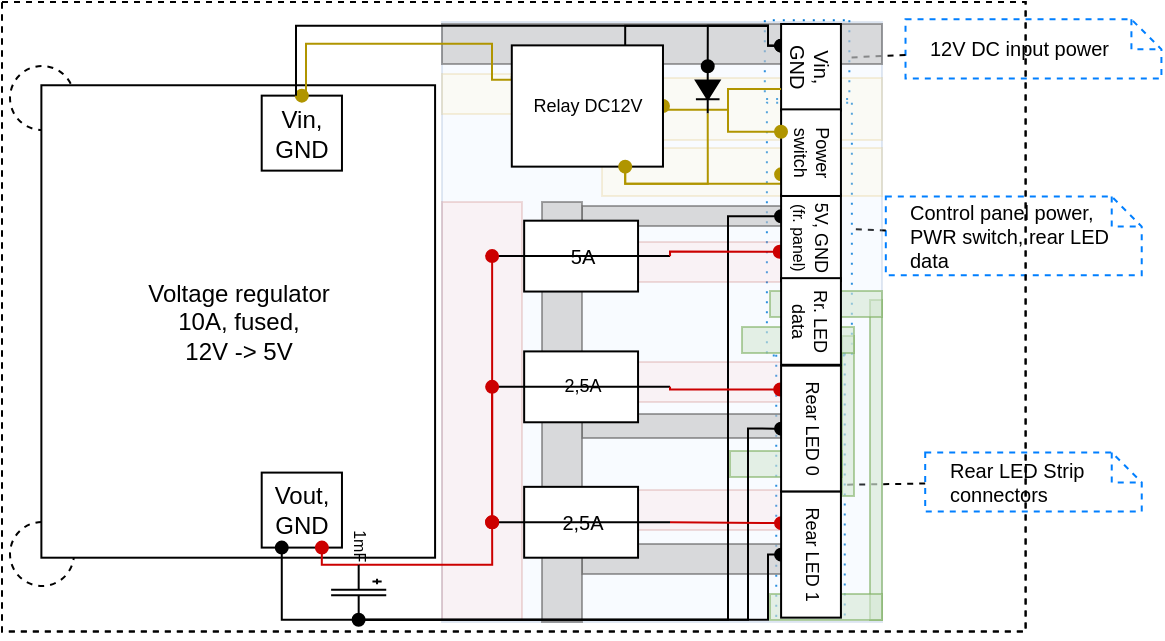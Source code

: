 <mxfile version="11.1.4" type="device"><diagram id="9c2hLpqmmBPukcIzsX5s" name="Page-1"><mxGraphModel dx="1030" dy="589" grid="1" gridSize="10" guides="1" tooltips="1" connect="1" arrows="1" fold="1" page="1" pageScale="1" pageWidth="583" pageHeight="413" math="0" shadow="0"><root><mxCell id="0"/><mxCell id="w2xwYhmTxqfivKCFTQLF-1" value="Labels" style="" parent="0"/><mxCell id="w2xwYhmTxqfivKCFTQLF-2" value="" style="shape=rect;dashed=1;strokeColor=#0079D6;fillColor=none;fontSize=14;fontColor=#0078D7;align=center;html=1;dashPattern=1 4;rotation=90;" parent="w2xwYhmTxqfivKCFTQLF-1" vertex="1"><mxGeometry x="338.64" y="224.22" width="131.22" height="34.25" as="geometry"/></mxCell><mxCell id="w2xwYhmTxqfivKCFTQLF-3" value="" style="edgeStyle=none;endArrow=none;dashed=1;html=1;strokeColor=#000000;entryX=0.5;entryY=0;entryDx=0;entryDy=0;" parent="w2xwYhmTxqfivKCFTQLF-1" source="w2xwYhmTxqfivKCFTQLF-10" target="w2xwYhmTxqfivKCFTQLF-2" edge="1"><mxGeometry x="1" relative="1" as="geometry"><mxPoint x="593.17" y="232.84" as="targetPoint"/><mxPoint x="668.17" y="182.84" as="sourcePoint"/></mxGeometry></mxCell><mxCell id="w2xwYhmTxqfivKCFTQLF-4" value="Control panel power, PWR switch, rear LED data" style="shape=note;size=15;align=left;spacingLeft=10;html=1;whiteSpace=wrap;shadow=0;glass=0;dashed=1;strokeColor=#007FFF;fillColor=none;fontSize=10;" parent="w2xwYhmTxqfivKCFTQLF-1" vertex="1"><mxGeometry x="441.91" y="97.27" width="127.95" height="39.36" as="geometry"/></mxCell><mxCell id="w2xwYhmTxqfivKCFTQLF-5" value="" style="edgeStyle=none;endArrow=none;dashed=1;html=1;strokeColor=#000000;entryX=0.5;entryY=0;entryDx=0;entryDy=0;" parent="w2xwYhmTxqfivKCFTQLF-1" source="w2xwYhmTxqfivKCFTQLF-4" target="w2xwYhmTxqfivKCFTQLF-6" edge="1"><mxGeometry x="1" relative="1" as="geometry"><mxPoint x="494.42" y="280.075" as="targetPoint"/><mxPoint x="575.066" y="204.745" as="sourcePoint"/></mxGeometry></mxCell><mxCell id="w2xwYhmTxqfivKCFTQLF-6" value="" style="shape=rect;dashed=1;strokeColor=#0079D6;fillColor=none;fontSize=14;fontColor=#0078D7;align=center;html=1;dashPattern=1 4;rotation=90;" parent="w2xwYhmTxqfivKCFTQLF-1" vertex="1"><mxGeometry x="340.47" y="92.29" width="126.44" height="42.49" as="geometry"/></mxCell><mxCell id="w2xwYhmTxqfivKCFTQLF-7" value="" style="shape=rect;dashed=1;strokeColor=#0079D6;fillColor=none;fontSize=14;fontColor=#0078D7;align=center;html=1;dashPattern=1 4;rotation=90;" parent="w2xwYhmTxqfivKCFTQLF-1" vertex="1"><mxGeometry x="382.86" y="7.63" width="39.37" height="42.27" as="geometry"/></mxCell><mxCell id="w2xwYhmTxqfivKCFTQLF-8" value="12V DC input power" style="shape=note;size=15;align=left;spacingLeft=10;html=1;whiteSpace=wrap;shadow=0;glass=0;dashed=1;strokeColor=#007FFF;fillColor=none;fontSize=10;" parent="w2xwYhmTxqfivKCFTQLF-1" vertex="1"><mxGeometry x="451.76" y="8.68" width="127.95" height="29.53" as="geometry"/></mxCell><mxCell id="w2xwYhmTxqfivKCFTQLF-9" value="" style="edgeStyle=none;endArrow=none;dashed=1;html=1;strokeColor=#000000;" parent="w2xwYhmTxqfivKCFTQLF-1" source="w2xwYhmTxqfivKCFTQLF-8" target="w2xwYhmTxqfivKCFTQLF-7" edge="1"><mxGeometry x="1" relative="1" as="geometry"><mxPoint x="519.857" y="77.583" as="targetPoint"/><mxPoint x="574.662" y="87.226" as="sourcePoint"/></mxGeometry></mxCell><mxCell id="w2xwYhmTxqfivKCFTQLF-10" value="&lt;div style=&quot;font-size: 10px;&quot;&gt;Rear LED Strip connectors&lt;/div&gt;" style="shape=note;size=15;align=left;spacingLeft=10;html=1;whiteSpace=wrap;shadow=0;glass=0;dashed=1;strokeColor=#007FFF;fillColor=none;fontSize=10;" parent="w2xwYhmTxqfivKCFTQLF-1" vertex="1"><mxGeometry x="461.6" y="225.22" width="108.27" height="29.53" as="geometry"/></mxCell><mxCell id="w2xwYhmTxqfivKCFTQLF-11" value="Package" style="" parent="0"/><mxCell id="w2xwYhmTxqfivKCFTQLF-12" value="" style="rounded=0;whiteSpace=wrap;html=1;shadow=0;glass=0;fillColor=none;dashed=1;movable=1;resizable=1;rotatable=1;deletable=1;editable=1;connectable=1;fontStyle=0" parent="w2xwYhmTxqfivKCFTQLF-11" vertex="1"><mxGeometry width="511.81" height="314.8" as="geometry"/></mxCell><mxCell id="pJbph-uONUVzhGHlIlbg-0" value="" style="ellipse;whiteSpace=wrap;html=1;aspect=fixed;fillColor=none;dashed=1;" parent="w2xwYhmTxqfivKCFTQLF-11" vertex="1"><mxGeometry x="4" y="32" width="32" height="32" as="geometry"/></mxCell><mxCell id="pJbph-uONUVzhGHlIlbg-1" value="" style="ellipse;whiteSpace=wrap;html=1;aspect=fixed;fillColor=none;dashed=1;" parent="w2xwYhmTxqfivKCFTQLF-11" vertex="1"><mxGeometry x="4" y="260" width="32" height="32" as="geometry"/></mxCell><mxCell id="ylSVD6pwRGiZoFg6TNb3-1" value="PCB" style="locked=1;" parent="0"/><mxCell id="ylSVD6pwRGiZoFg6TNb3-2" value="" style="rounded=0;whiteSpace=wrap;html=1;shadow=0;glass=0;fillColor=none;dashed=1;movable=1;resizable=1;rotatable=1;deletable=1;editable=1;connectable=1;fontStyle=0" parent="ylSVD6pwRGiZoFg6TNb3-1" vertex="1"><mxGeometry width="511.81" height="314.8" as="geometry"/></mxCell><mxCell id="ylSVD6pwRGiZoFg6TNb3-3" value="" style="rounded=0;whiteSpace=wrap;html=1;fillColor=#dae8fc;opacity=20;strokeColor=#6c8ebf;" parent="ylSVD6pwRGiZoFg6TNb3-1" vertex="1"><mxGeometry x="220" y="10" width="220" height="300" as="geometry"/></mxCell><mxCell id="ylSVD6pwRGiZoFg6TNb3-4" value="" style="rounded=0;whiteSpace=wrap;html=1;fillColor=#f8cecc;opacity=20;strokeColor=#b85450;" parent="ylSVD6pwRGiZoFg6TNb3-1" vertex="1"><mxGeometry x="220" y="100" width="40" height="209" as="geometry"/></mxCell><mxCell id="ylSVD6pwRGiZoFg6TNb3-5" value="" style="rounded=0;whiteSpace=wrap;html=1;fillColor=#f8cecc;opacity=20;strokeColor=#b85450;" parent="ylSVD6pwRGiZoFg6TNb3-1" vertex="1"><mxGeometry x="300" y="120" width="110" height="20" as="geometry"/></mxCell><mxCell id="ylSVD6pwRGiZoFg6TNb3-6" value="" style="rounded=0;whiteSpace=wrap;html=1;fillColor=#f8cecc;opacity=20;strokeColor=#b85450;" parent="ylSVD6pwRGiZoFg6TNb3-1" vertex="1"><mxGeometry x="300" y="180" width="110" height="20" as="geometry"/></mxCell><mxCell id="ylSVD6pwRGiZoFg6TNb3-7" value="" style="rounded=0;whiteSpace=wrap;html=1;fillColor=#f8cecc;opacity=20;strokeColor=#b85450;" parent="ylSVD6pwRGiZoFg6TNb3-1" vertex="1"><mxGeometry x="300" y="244" width="110" height="20" as="geometry"/></mxCell><mxCell id="ylSVD6pwRGiZoFg6TNb3-8" value="" style="rounded=0;whiteSpace=wrap;html=1;fillColor=#C4C4C4;opacity=60;strokeColor=#666666;fontColor=#333333;" parent="ylSVD6pwRGiZoFg6TNb3-1" vertex="1"><mxGeometry x="290" y="271" width="120" height="15" as="geometry"/></mxCell><mxCell id="ylSVD6pwRGiZoFg6TNb3-9" value="" style="rounded=0;whiteSpace=wrap;html=1;fillColor=#C4C4C4;opacity=60;strokeColor=#666666;fontColor=#333333;" parent="ylSVD6pwRGiZoFg6TNb3-1" vertex="1"><mxGeometry x="290" y="206" width="120" height="12" as="geometry"/></mxCell><mxCell id="ylSVD6pwRGiZoFg6TNb3-10" value="" style="rounded=0;whiteSpace=wrap;html=1;fillColor=#C4C4C4;opacity=60;strokeColor=#666666;fontColor=#333333;" parent="ylSVD6pwRGiZoFg6TNb3-1" vertex="1"><mxGeometry x="290" y="102" width="120" height="10" as="geometry"/></mxCell><mxCell id="ylSVD6pwRGiZoFg6TNb3-11" value="" style="rounded=0;whiteSpace=wrap;html=1;fillColor=#C4C4C4;opacity=60;strokeColor=#666666;fontColor=#333333;" parent="ylSVD6pwRGiZoFg6TNb3-1" vertex="1"><mxGeometry x="270" y="100" width="20" height="210" as="geometry"/></mxCell><mxCell id="ylSVD6pwRGiZoFg6TNb3-12" value="" style="rounded=0;whiteSpace=wrap;html=1;fillColor=#fff2cc;opacity=20;strokeColor=#d6b656;" parent="ylSVD6pwRGiZoFg6TNb3-1" vertex="1"><mxGeometry x="300" y="38" width="140" height="31" as="geometry"/></mxCell><mxCell id="ylSVD6pwRGiZoFg6TNb3-13" value="" style="rounded=0;whiteSpace=wrap;html=1;fillColor=#C4C4C4;opacity=60;strokeColor=#666666;fontColor=#333333;" parent="ylSVD6pwRGiZoFg6TNb3-1" vertex="1"><mxGeometry x="220" y="11" width="220" height="20" as="geometry"/></mxCell><mxCell id="ylSVD6pwRGiZoFg6TNb3-14" value="" style="rounded=0;whiteSpace=wrap;html=1;fillColor=#fff2cc;opacity=20;strokeColor=#d6b656;" parent="ylSVD6pwRGiZoFg6TNb3-1" vertex="1"><mxGeometry x="220" y="36" width="60" height="20" as="geometry"/></mxCell><mxCell id="ylSVD6pwRGiZoFg6TNb3-15" value="" style="rounded=0;whiteSpace=wrap;html=1;fillColor=#fff2cc;opacity=20;strokeColor=#d6b656;" parent="ylSVD6pwRGiZoFg6TNb3-1" vertex="1"><mxGeometry x="300" y="73" width="140" height="24" as="geometry"/></mxCell><mxCell id="ylSVD6pwRGiZoFg6TNb3-17" value="" style="rounded=0;whiteSpace=wrap;html=1;fillColor=#d5e8d4;opacity=60;strokeColor=#82b366;" parent="ylSVD6pwRGiZoFg6TNb3-1" vertex="1"><mxGeometry x="420" y="167" width="6" height="80" as="geometry"/></mxCell><mxCell id="ylSVD6pwRGiZoFg6TNb3-18" value="" style="rounded=0;whiteSpace=wrap;html=1;fillColor=#d5e8d4;opacity=60;strokeColor=#82b366;" parent="ylSVD6pwRGiZoFg6TNb3-1" vertex="1"><mxGeometry x="434" y="149" width="6" height="160" as="geometry"/></mxCell><mxCell id="ylSVD6pwRGiZoFg6TNb3-19" value="" style="rounded=0;whiteSpace=wrap;html=1;fillColor=#d5e8d4;opacity=60;strokeColor=#82b366;" parent="ylSVD6pwRGiZoFg6TNb3-1" vertex="1"><mxGeometry x="384" y="144.5" width="56" height="13" as="geometry"/></mxCell><mxCell id="ylSVD6pwRGiZoFg6TNb3-20" value="" style="rounded=0;whiteSpace=wrap;html=1;fillColor=#d5e8d4;opacity=60;strokeColor=#82b366;" parent="ylSVD6pwRGiZoFg6TNb3-1" vertex="1"><mxGeometry x="384" y="296" width="56" height="13" as="geometry"/></mxCell><mxCell id="ylSVD6pwRGiZoFg6TNb3-21" value="" style="rounded=0;whiteSpace=wrap;html=1;fillColor=#d5e8d4;opacity=60;strokeColor=#82b366;" parent="ylSVD6pwRGiZoFg6TNb3-1" vertex="1"><mxGeometry x="364" y="224.5" width="56" height="13" as="geometry"/></mxCell><mxCell id="ylSVD6pwRGiZoFg6TNb3-22" value="" style="rounded=0;whiteSpace=wrap;html=1;fillColor=#d5e8d4;opacity=60;strokeColor=#82b366;" parent="ylSVD6pwRGiZoFg6TNb3-1" vertex="1"><mxGeometry x="370" y="162.5" width="56" height="13" as="geometry"/></mxCell><mxCell id="w2xwYhmTxqfivKCFTQLF-13" style="" parent="0"/><mxCell id="w2xwYhmTxqfivKCFTQLF-14" value="" style="group" parent="w2xwYhmTxqfivKCFTQLF-13" vertex="1" connectable="0"><mxGeometry x="19.69" y="41.63" width="196.85" height="236.22" as="geometry"/></mxCell><mxCell id="w2xwYhmTxqfivKCFTQLF-15" value="&lt;div&gt;Voltage regulator&lt;/div&gt;&lt;div&gt;10A, fused,&lt;br&gt;&lt;/div&gt;&lt;div&gt;12V -&amp;gt; 5V&lt;/div&gt;" style="rounded=0;whiteSpace=wrap;html=1;" parent="w2xwYhmTxqfivKCFTQLF-14" vertex="1"><mxGeometry width="196.85" height="236.22" as="geometry"/></mxCell><mxCell id="w2xwYhmTxqfivKCFTQLF-16" value="&lt;div&gt;Vin, GND&lt;/div&gt;" style="rounded=0;whiteSpace=wrap;html=1;rotation=0;" parent="w2xwYhmTxqfivKCFTQLF-14" vertex="1"><mxGeometry x="110.16" y="5.19" width="40.13" height="37.5" as="geometry"/></mxCell><mxCell id="w2xwYhmTxqfivKCFTQLF-17" value="&lt;div&gt;Vout, GND&lt;/div&gt;" style="rounded=0;whiteSpace=wrap;html=1;rotation=0;" parent="w2xwYhmTxqfivKCFTQLF-14" vertex="1"><mxGeometry x="110.16" y="193.67" width="40.13" height="37.5" as="geometry"/></mxCell><mxCell id="w2xwYhmTxqfivKCFTQLF-18" value="" style="edgeStyle=orthogonalEdgeStyle;rounded=0;orthogonalLoop=1;jettySize=auto;html=1;endArrow=oval;endFill=1;exitX=0;exitY=0.5;exitDx=0;exitDy=0;fillColor=#f8cecc;strokeColor=#CC0000;entryX=0;entryY=0.5;entryDx=0;entryDy=0;entryPerimeter=0;exitPerimeter=0;" parent="w2xwYhmTxqfivKCFTQLF-13" source="w2xwYhmTxqfivKCFTQLF-47" target="w2xwYhmTxqfivKCFTQLF-33" edge="1"><mxGeometry relative="1" as="geometry"><mxPoint x="225" y="193.84" as="targetPoint"/><Array as="points"><mxPoint x="245" y="281.84"/></Array></mxGeometry></mxCell><mxCell id="w2xwYhmTxqfivKCFTQLF-19" value="" style="edgeStyle=orthogonalEdgeStyle;rounded=0;orthogonalLoop=1;jettySize=auto;html=1;startArrow=oval;startFill=1;endArrow=none;endFill=0;exitX=0.5;exitY=1;exitDx=0;exitDy=0;entryX=1;entryY=0.5;entryDx=0;entryDy=0;entryPerimeter=0;" parent="w2xwYhmTxqfivKCFTQLF-13" source="w2xwYhmTxqfivKCFTQLF-40" target="w2xwYhmTxqfivKCFTQLF-47" edge="1"><mxGeometry relative="1" as="geometry"><mxPoint x="284" y="286.84" as="targetPoint"/><Array as="points"><mxPoint x="373" y="213.84"/><mxPoint x="373" y="308.84"/><mxPoint x="178" y="308.84"/></Array><mxPoint x="334" y="158.84" as="sourcePoint"/></mxGeometry></mxCell><mxCell id="w2xwYhmTxqfivKCFTQLF-20" value="" style="edgeStyle=orthogonalEdgeStyle;rounded=0;orthogonalLoop=1;jettySize=auto;html=1;startArrow=oval;startFill=1;endArrow=none;endFill=0;exitX=0.5;exitY=1;exitDx=0;exitDy=0;entryX=1;entryY=0.5;entryDx=0;entryDy=0;entryPerimeter=0;" parent="w2xwYhmTxqfivKCFTQLF-13" source="w2xwYhmTxqfivKCFTQLF-41" target="w2xwYhmTxqfivKCFTQLF-47" edge="1"><mxGeometry relative="1" as="geometry"><mxPoint x="284" y="286.84" as="targetPoint"/><Array as="points"><mxPoint x="383" y="275.84"/><mxPoint x="383" y="308.84"/><mxPoint x="178" y="308.84"/></Array></mxGeometry></mxCell><mxCell id="w2xwYhmTxqfivKCFTQLF-21" value="" style="edgeStyle=orthogonalEdgeStyle;rounded=0;orthogonalLoop=1;jettySize=auto;html=1;startArrow=oval;startFill=1;endArrow=oval;endFill=1;exitX=0.25;exitY=1;exitDx=0;exitDy=0;entryX=1;entryY=0.5;entryDx=0;entryDy=0;entryPerimeter=0;" parent="w2xwYhmTxqfivKCFTQLF-13" source="w2xwYhmTxqfivKCFTQLF-42" target="w2xwYhmTxqfivKCFTQLF-47" edge="1"><mxGeometry relative="1" as="geometry"><mxPoint x="284" y="286.84" as="targetPoint"/><Array as="points"><mxPoint x="363" y="106.84"/><mxPoint x="363" y="308.84"/><mxPoint x="178" y="308.84"/></Array></mxGeometry></mxCell><mxCell id="w2xwYhmTxqfivKCFTQLF-22" value="" style="edgeStyle=orthogonalEdgeStyle;rounded=0;orthogonalLoop=1;jettySize=auto;html=1;endArrow=oval;endFill=1;fontSize=10;fillColor=#e3c800;strokeColor=#B09500;entryX=1;entryY=0.5;entryDx=0;entryDy=0;exitX=0.75;exitY=1;exitDx=0;exitDy=0;" parent="w2xwYhmTxqfivKCFTQLF-13" source="w2xwYhmTxqfivKCFTQLF-39" target="w2xwYhmTxqfivKCFTQLF-26" edge="1"><mxGeometry relative="1" as="geometry"><mxPoint x="596.91" y="129.79" as="sourcePoint"/><mxPoint x="590" y="178.84" as="targetPoint"/><Array as="points"><mxPoint x="363" y="43.84"/><mxPoint x="363" y="53.84"/></Array></mxGeometry></mxCell><mxCell id="w2xwYhmTxqfivKCFTQLF-23" style="edgeStyle=orthogonalEdgeStyle;rounded=0;orthogonalLoop=1;jettySize=auto;html=1;entryX=0.25;entryY=1;entryDx=0;entryDy=0;endArrow=oval;endFill=1;strokeColor=#000000;fontSize=10;exitX=0.75;exitY=0;exitDx=0;exitDy=0;" parent="w2xwYhmTxqfivKCFTQLF-13" source="w2xwYhmTxqfivKCFTQLF-26" target="w2xwYhmTxqfivKCFTQLF-39" edge="1"><mxGeometry relative="1" as="geometry"><mxPoint x="570" y="182.06" as="sourcePoint"/><Array as="points"><mxPoint x="312" y="11.84"/><mxPoint x="383" y="11.84"/><mxPoint x="383" y="21.84"/></Array></mxGeometry></mxCell><mxCell id="w2xwYhmTxqfivKCFTQLF-24" style="edgeStyle=orthogonalEdgeStyle;rounded=0;orthogonalLoop=1;jettySize=auto;html=1;exitX=0;exitY=0.25;exitDx=0;exitDy=0;entryX=0.5;entryY=0;entryDx=0;entryDy=0;endArrow=oval;endFill=1;fontSize=10;fillColor=#e3c800;strokeColor=#B09500;" parent="w2xwYhmTxqfivKCFTQLF-13" source="w2xwYhmTxqfivKCFTQLF-26" target="w2xwYhmTxqfivKCFTQLF-16" edge="1"><mxGeometry relative="1" as="geometry"><Array as="points"><mxPoint x="245" y="38.84"/><mxPoint x="245" y="20.84"/><mxPoint x="152" y="20.84"/><mxPoint x="152" y="46.84"/></Array></mxGeometry></mxCell><mxCell id="w2xwYhmTxqfivKCFTQLF-25" style="edgeStyle=orthogonalEdgeStyle;rounded=0;orthogonalLoop=1;jettySize=auto;html=1;entryX=0.25;entryY=1;entryDx=0;entryDy=0;endArrow=oval;endFill=1;strokeColor=#000000;fontSize=10;" parent="w2xwYhmTxqfivKCFTQLF-13" source="w2xwYhmTxqfivKCFTQLF-16" target="w2xwYhmTxqfivKCFTQLF-39" edge="1"><mxGeometry relative="1" as="geometry"><mxPoint x="304" y="34.37" as="sourcePoint"/><Array as="points"><mxPoint x="147" y="11.84"/><mxPoint x="383" y="11.84"/><mxPoint x="383" y="21.84"/></Array></mxGeometry></mxCell><mxCell id="w2xwYhmTxqfivKCFTQLF-26" value="Relay DC12V" style="rounded=0;whiteSpace=wrap;html=1;rotation=0;fontSize=9;" parent="w2xwYhmTxqfivKCFTQLF-13" vertex="1"><mxGeometry x="254.9" y="21.69" width="75.59" height="60.63" as="geometry"/></mxCell><mxCell id="w2xwYhmTxqfivKCFTQLF-27" value="" style="edgeStyle=orthogonalEdgeStyle;rounded=0;orthogonalLoop=1;jettySize=auto;html=1;endArrow=oval;endFill=1;fontSize=10;fillColor=#e3c800;strokeColor=#B09500;entryX=0.75;entryY=1;entryDx=0;entryDy=0;exitX=0.75;exitY=1;exitDx=0;exitDy=0;" parent="w2xwYhmTxqfivKCFTQLF-13" source="w2xwYhmTxqfivKCFTQLF-26" target="w2xwYhmTxqfivKCFTQLF-43" edge="1"><mxGeometry relative="1" as="geometry"><mxPoint x="314" y="99.84" as="sourcePoint"/><mxPoint x="598.407" y="434.905" as="targetPoint"/><Array as="points"><mxPoint x="312" y="90.84"/><mxPoint x="389" y="90.84"/></Array></mxGeometry></mxCell><mxCell id="w2xwYhmTxqfivKCFTQLF-28" style="edgeStyle=orthogonalEdgeStyle;rounded=0;orthogonalLoop=1;jettySize=auto;html=1;exitX=0;exitY=0.5;exitDx=0;exitDy=0;exitPerimeter=0;startArrow=oval;startFill=1;endArrow=none;endFill=0;strokeColor=#000000;fontSize=9;entryX=0.25;entryY=1;entryDx=0;entryDy=0;" parent="w2xwYhmTxqfivKCFTQLF-13" source="w2xwYhmTxqfivKCFTQLF-29" target="w2xwYhmTxqfivKCFTQLF-39" edge="1"><mxGeometry relative="1" as="geometry"><Array as="points"><mxPoint x="353" y="11.84"/><mxPoint x="383" y="11.84"/><mxPoint x="383" y="21.84"/></Array></mxGeometry></mxCell><mxCell id="w2xwYhmTxqfivKCFTQLF-29" value="" style="pointerEvents=1;fillColor=#000000;verticalLabelPosition=bottom;shadow=0;dashed=0;align=center;html=1;verticalAlign=top;shape=mxgraph.electrical.diodes.diode;fontSize=8;flipH=1;rotation=-90;" parent="w2xwYhmTxqfivKCFTQLF-13" vertex="1"><mxGeometry x="341.05" y="38.03" width="23.622" height="11.811" as="geometry"/></mxCell><mxCell id="w2xwYhmTxqfivKCFTQLF-30" value="" style="edgeStyle=orthogonalEdgeStyle;rounded=0;orthogonalLoop=1;jettySize=auto;html=1;endArrow=oval;endFill=1;fontSize=10;fillColor=#e3c800;strokeColor=#B09500;entryX=0.75;entryY=1;entryDx=0;entryDy=0;exitX=1;exitY=0.5;exitDx=0;exitDy=0;exitPerimeter=0;" parent="w2xwYhmTxqfivKCFTQLF-13" source="w2xwYhmTxqfivKCFTQLF-29" target="w2xwYhmTxqfivKCFTQLF-26" edge="1"><mxGeometry relative="1" as="geometry"><mxPoint x="599" y="191.84" as="sourcePoint"/><mxPoint x="530.493" y="204.598" as="targetPoint"/><Array as="points"><mxPoint x="353" y="90.84"/><mxPoint x="312" y="90.84"/></Array></mxGeometry></mxCell><mxCell id="w2xwYhmTxqfivKCFTQLF-31" value="&lt;div style=&quot;font-size: 10px;&quot;&gt;5A&lt;/div&gt;" style="pointerEvents=1;verticalLabelPosition=middle;shadow=0;dashed=0;align=center;fillColor=#ffffff;html=1;verticalAlign=middle;strokeWidth=1;shape=mxgraph.electrical.miscellaneous.fuse_2;rotation=0;labelPosition=center;fontSize=10;" parent="w2xwYhmTxqfivKCFTQLF-13" vertex="1"><mxGeometry x="245.065" y="109.34" width="88.976" height="35.433" as="geometry"/></mxCell><mxCell id="w2xwYhmTxqfivKCFTQLF-32" value="2,5A" style="pointerEvents=1;verticalLabelPosition=middle;shadow=0;dashed=0;align=center;fillColor=#ffffff;html=1;verticalAlign=middle;strokeWidth=1;shape=mxgraph.electrical.miscellaneous.fuse_2;rotation=0;fontSize=9;labelPosition=center;" parent="w2xwYhmTxqfivKCFTQLF-13" vertex="1"><mxGeometry x="245.065" y="174.7" width="88.976" height="35.433" as="geometry"/></mxCell><mxCell id="w2xwYhmTxqfivKCFTQLF-33" value="2,5A" style="pointerEvents=1;verticalLabelPosition=middle;shadow=0;dashed=0;align=center;fillColor=#ffffff;html=1;verticalAlign=middle;strokeWidth=1;shape=mxgraph.electrical.miscellaneous.fuse_2;rotation=0;fontSize=10;labelPosition=center;" parent="w2xwYhmTxqfivKCFTQLF-13" vertex="1"><mxGeometry x="245.065" y="242.42" width="88.976" height="35.433" as="geometry"/></mxCell><mxCell id="w2xwYhmTxqfivKCFTQLF-34" value="" style="endArrow=oval;html=1;exitX=0;exitY=0.5;exitDx=0;exitDy=0;exitPerimeter=0;entryX=0;entryY=0.5;entryDx=0;entryDy=0;entryPerimeter=0;startArrow=oval;startFill=1;endFill=1;strokeColor=#CC0000;" parent="w2xwYhmTxqfivKCFTQLF-13" source="w2xwYhmTxqfivKCFTQLF-31" target="w2xwYhmTxqfivKCFTQLF-33" edge="1"><mxGeometry width="50" height="50" relative="1" as="geometry"><mxPoint x="313.745" y="267.96" as="sourcePoint"/><mxPoint x="323.745" y="258.96" as="targetPoint"/><Array as="points"/></mxGeometry></mxCell><mxCell id="w2xwYhmTxqfivKCFTQLF-35" value="" style="edgeStyle=orthogonalEdgeStyle;rounded=0;orthogonalLoop=1;jettySize=auto;html=1;startArrow=oval;startFill=1;endArrow=none;endFill=0;exitX=0.189;exitY=1.014;exitDx=0;exitDy=0;entryX=1;entryY=0.5;entryDx=0;entryDy=0;entryPerimeter=0;strokeColor=#CC0000;exitPerimeter=0;" parent="w2xwYhmTxqfivKCFTQLF-13" source="w2xwYhmTxqfivKCFTQLF-40" target="w2xwYhmTxqfivKCFTQLF-32" edge="1"><mxGeometry relative="1" as="geometry"><mxPoint x="306.745" y="119.64" as="targetPoint"/><mxPoint x="415.745" y="120.64" as="sourcePoint"/><Array as="points"><mxPoint x="334" y="193.84"/></Array></mxGeometry></mxCell><mxCell id="w2xwYhmTxqfivKCFTQLF-36" value="" style="endArrow=oval;html=1;exitX=0;exitY=0.5;exitDx=0;exitDy=0;exitPerimeter=0;entryX=0;entryY=0.5;entryDx=0;entryDy=0;entryPerimeter=0;endFill=1;strokeColor=#CC0000;" parent="w2xwYhmTxqfivKCFTQLF-13" source="w2xwYhmTxqfivKCFTQLF-33" target="w2xwYhmTxqfivKCFTQLF-32" edge="1"><mxGeometry width="50" height="50" relative="1" as="geometry"><mxPoint x="325.745" y="194.96" as="sourcePoint"/><mxPoint x="275.745" y="144.96" as="targetPoint"/></mxGeometry></mxCell><mxCell id="w2xwYhmTxqfivKCFTQLF-37" value="" style="edgeStyle=orthogonalEdgeStyle;rounded=0;orthogonalLoop=1;jettySize=auto;html=1;startArrow=oval;startFill=1;endArrow=none;endFill=0;entryX=1;entryY=0.5;entryDx=0;entryDy=0;entryPerimeter=0;strokeColor=#CC0000;exitX=0.25;exitY=1;exitDx=0;exitDy=0;" parent="w2xwYhmTxqfivKCFTQLF-13" source="w2xwYhmTxqfivKCFTQLF-41" target="w2xwYhmTxqfivKCFTQLF-33" edge="1"><mxGeometry relative="1" as="geometry"><mxPoint x="387.721" y="229.257" as="targetPoint"/><Array as="points"><mxPoint x="334" y="260.84"/></Array><mxPoint x="394.745" y="183.64" as="sourcePoint"/></mxGeometry></mxCell><mxCell id="w2xwYhmTxqfivKCFTQLF-38" style="edgeStyle=orthogonalEdgeStyle;rounded=0;orthogonalLoop=1;jettySize=auto;html=1;entryX=0.66;entryY=1.022;entryDx=0;entryDy=0;endArrow=oval;endFill=1;strokeColor=#CC0000;exitX=1;exitY=0.5;exitDx=0;exitDy=0;exitPerimeter=0;entryPerimeter=0;" parent="w2xwYhmTxqfivKCFTQLF-13" source="w2xwYhmTxqfivKCFTQLF-31" target="w2xwYhmTxqfivKCFTQLF-42" edge="1"><mxGeometry relative="1" as="geometry"><Array as="points"><mxPoint x="334" y="124.84"/></Array><mxPoint x="363" y="119.84" as="sourcePoint"/></mxGeometry></mxCell><mxCell id="w2xwYhmTxqfivKCFTQLF-39" value="&lt;div style=&quot;font-size: 10px;&quot;&gt;Vin, GND&lt;/div&gt;" style="rounded=0;whiteSpace=wrap;html=1;rotation=90;fontSize=10;" parent="w2xwYhmTxqfivKCFTQLF-13" vertex="1"><mxGeometry x="382.85" y="17.69" width="43.307" height="29.921" as="geometry"/></mxCell><mxCell id="w2xwYhmTxqfivKCFTQLF-40" value="Rear LED 0" style="rounded=0;whiteSpace=wrap;html=1;rotation=90;fontSize=9;" parent="w2xwYhmTxqfivKCFTQLF-13" vertex="1"><mxGeometry x="373.007" y="198.36" width="62.992" height="29.921" as="geometry"/></mxCell><mxCell id="w2xwYhmTxqfivKCFTQLF-41" value="Rear LED 1" style="rounded=0;whiteSpace=wrap;html=1;rotation=90;fontSize=9;" parent="w2xwYhmTxqfivKCFTQLF-13" vertex="1"><mxGeometry x="373.007" y="261.36" width="62.992" height="29.921" as="geometry"/></mxCell><mxCell id="w2xwYhmTxqfivKCFTQLF-42" value="&lt;font style=&quot;font-size: 9px&quot;&gt;5V, GND&lt;/font&gt; &lt;font style=&quot;font-size: 8px&quot;&gt;(fr. panel)&lt;/font&gt;" style="rounded=0;whiteSpace=wrap;html=1;rotation=90;fontSize=9;" parent="w2xwYhmTxqfivKCFTQLF-13" vertex="1"><mxGeometry x="382.85" y="102.96" width="43.307" height="29.921" as="geometry"/></mxCell><mxCell id="w2xwYhmTxqfivKCFTQLF-43" value="Power switch" style="rounded=0;whiteSpace=wrap;html=1;rotation=90;fontSize=9;" parent="w2xwYhmTxqfivKCFTQLF-13" vertex="1"><mxGeometry x="382.85" y="60.377" width="43.307" height="29.921" as="geometry"/></mxCell><mxCell id="w2xwYhmTxqfivKCFTQLF-44" value="" style="edgeStyle=orthogonalEdgeStyle;rounded=0;orthogonalLoop=1;jettySize=auto;html=1;endArrow=oval;endFill=1;fontSize=10;fillColor=#e3c800;strokeColor=#B09500;exitX=0.75;exitY=1;exitDx=0;exitDy=0;entryX=0.25;entryY=1;entryDx=0;entryDy=0;" parent="w2xwYhmTxqfivKCFTQLF-13" source="w2xwYhmTxqfivKCFTQLF-39" target="w2xwYhmTxqfivKCFTQLF-43" edge="1"><mxGeometry relative="1" as="geometry"><mxPoint x="395.438" y="270.427" as="sourcePoint"/><mxPoint x="507.663" y="45.764" as="targetPoint"/><Array as="points"><mxPoint x="363" y="43.84"/><mxPoint x="363" y="64.84"/><mxPoint x="389" y="64.84"/></Array></mxGeometry></mxCell><mxCell id="w2xwYhmTxqfivKCFTQLF-45" value="Rr. LED data" style="rounded=0;whiteSpace=wrap;html=1;rotation=90;fontSize=9;" parent="w2xwYhmTxqfivKCFTQLF-13" vertex="1"><mxGeometry x="382.85" y="144.777" width="43.307" height="29.921" as="geometry"/></mxCell><mxCell id="w2xwYhmTxqfivKCFTQLF-46" value="" style="edgeStyle=orthogonalEdgeStyle;rounded=0;orthogonalLoop=1;jettySize=auto;html=1;endArrow=oval;endFill=1;exitX=0;exitY=0.5;exitDx=0;exitDy=0;fillColor=#f8cecc;strokeColor=#CC0000;exitPerimeter=0;entryX=0.75;entryY=1;entryDx=0;entryDy=0;" parent="w2xwYhmTxqfivKCFTQLF-13" source="w2xwYhmTxqfivKCFTQLF-47" target="w2xwYhmTxqfivKCFTQLF-17" edge="1"><mxGeometry relative="1" as="geometry"><mxPoint x="149.915" y="272.8" as="targetPoint"/><Array as="points"/><mxPoint x="245.065" y="260.137" as="sourcePoint"/></mxGeometry></mxCell><mxCell id="w2xwYhmTxqfivKCFTQLF-47" value="1mF" style="pointerEvents=1;verticalLabelPosition=middle;shadow=0;dashed=0;align=right;html=1;verticalAlign=middle;shape=mxgraph.electrical.capacitors.capacitor_5;fillColor=#67AB9F;fontSize=8;labelPosition=left;rotation=90;" parent="w2xwYhmTxqfivKCFTQLF-13" vertex="1"><mxGeometry x="164.56" y="281.43" width="27.559" height="27.559" as="geometry"/></mxCell><mxCell id="w2xwYhmTxqfivKCFTQLF-48" value="" style="edgeStyle=orthogonalEdgeStyle;rounded=0;orthogonalLoop=1;jettySize=auto;html=1;startArrow=oval;startFill=1;endArrow=none;endFill=0;exitX=0.25;exitY=1;exitDx=0;exitDy=0;entryX=1;entryY=0.5;entryDx=0;entryDy=0;entryPerimeter=0;" parent="w2xwYhmTxqfivKCFTQLF-13" source="w2xwYhmTxqfivKCFTQLF-17" target="w2xwYhmTxqfivKCFTQLF-47" edge="1"><mxGeometry relative="1" as="geometry"><mxPoint x="284" y="286.84" as="targetPoint"/><mxPoint x="139.883" y="272.8" as="sourcePoint"/><Array as="points"><mxPoint x="140" y="308.84"/><mxPoint x="178" y="308.84"/></Array></mxGeometry></mxCell></root></mxGraphModel></diagram></mxfile>